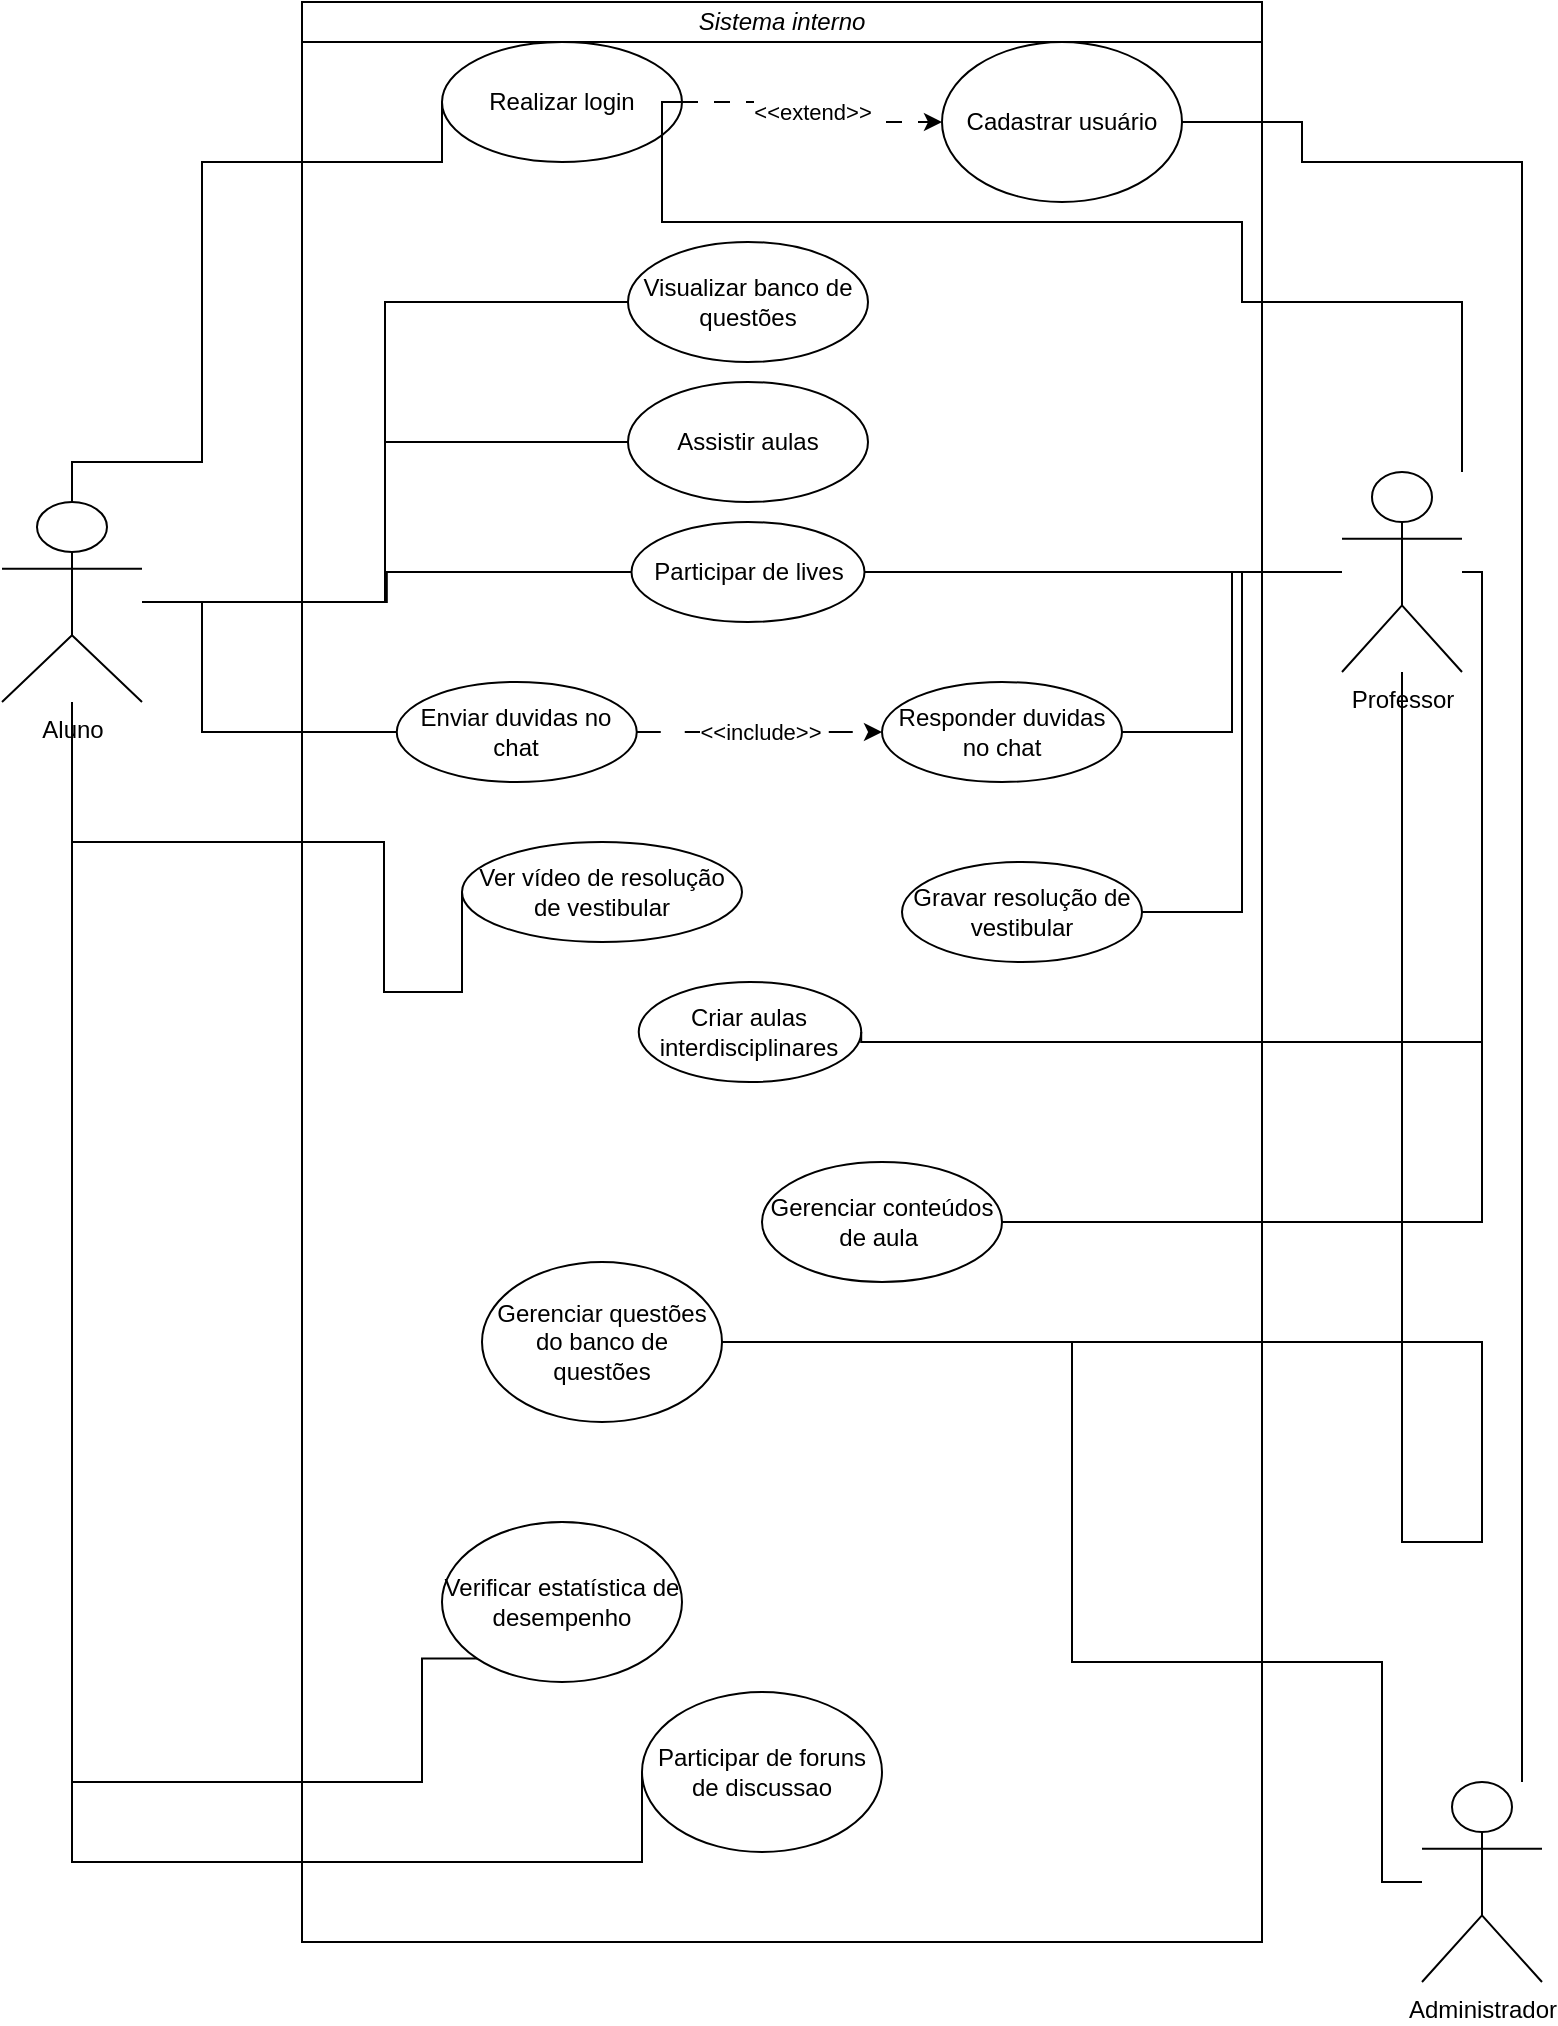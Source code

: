 <mxfile version="24.8.0">
  <diagram name="Página-1" id="e51a0cEEDNVCvmJJ5kB8">
    <mxGraphModel dx="2316" dy="2367" grid="1" gridSize="10" guides="1" tooltips="1" connect="1" arrows="1" fold="1" page="1" pageScale="1" pageWidth="827" pageHeight="1169" background="#FFFFFF" math="0" shadow="0">
      <root>
        <mxCell id="0" />
        <mxCell id="1" parent="0" />
        <mxCell id="pOjfTVnRhu2lNELUSCSo-1" value="Sistema interno" style="swimlane;whiteSpace=wrap;html=1;startSize=20;fontStyle=2" parent="1" vertex="1">
          <mxGeometry x="190" y="-340" width="480" height="970" as="geometry" />
        </mxCell>
        <mxCell id="pOjfTVnRhu2lNELUSCSo-45" value="&amp;lt;&amp;lt;extend&amp;gt;&amp;gt;" style="edgeStyle=orthogonalEdgeStyle;rounded=0;orthogonalLoop=1;jettySize=auto;html=1;entryX=0;entryY=0.5;entryDx=0;entryDy=0;dashed=1;dashPattern=8 8;" parent="pOjfTVnRhu2lNELUSCSo-1" source="pOjfTVnRhu2lNELUSCSo-5" target="pOjfTVnRhu2lNELUSCSo-43" edge="1">
          <mxGeometry relative="1" as="geometry">
            <Array as="points">
              <mxPoint x="255" y="50" />
              <mxPoint x="255" y="60" />
            </Array>
          </mxGeometry>
        </mxCell>
        <mxCell id="pOjfTVnRhu2lNELUSCSo-5" value="Realizar login" style="ellipse;whiteSpace=wrap;html=1;" parent="pOjfTVnRhu2lNELUSCSo-1" vertex="1">
          <mxGeometry x="70" y="20" width="120" height="60" as="geometry" />
        </mxCell>
        <mxCell id="pOjfTVnRhu2lNELUSCSo-6" value="Visualizar banco de questões" style="ellipse;whiteSpace=wrap;html=1;" parent="pOjfTVnRhu2lNELUSCSo-1" vertex="1">
          <mxGeometry x="163" y="120" width="120" height="60" as="geometry" />
        </mxCell>
        <mxCell id="pOjfTVnRhu2lNELUSCSo-7" value="Assistir aulas" style="ellipse;whiteSpace=wrap;html=1;" parent="pOjfTVnRhu2lNELUSCSo-1" vertex="1">
          <mxGeometry x="163" y="190" width="120" height="60" as="geometry" />
        </mxCell>
        <mxCell id="pOjfTVnRhu2lNELUSCSo-8" value="Participar de lives" style="ellipse;whiteSpace=wrap;html=1;" parent="pOjfTVnRhu2lNELUSCSo-1" vertex="1">
          <mxGeometry x="164.75" y="260" width="116.5" height="50" as="geometry" />
        </mxCell>
        <mxCell id="pOjfTVnRhu2lNELUSCSo-27" value="&amp;lt;&amp;lt;include&amp;gt;&amp;gt;" style="edgeStyle=orthogonalEdgeStyle;rounded=0;orthogonalLoop=1;jettySize=auto;html=1;entryX=0;entryY=0.5;entryDx=0;entryDy=0;dashed=1;dashPattern=12 12;" parent="pOjfTVnRhu2lNELUSCSo-1" source="pOjfTVnRhu2lNELUSCSo-10" target="pOjfTVnRhu2lNELUSCSo-11" edge="1">
          <mxGeometry relative="1" as="geometry" />
        </mxCell>
        <mxCell id="pOjfTVnRhu2lNELUSCSo-10" value="Enviar duvidas no chat" style="ellipse;whiteSpace=wrap;html=1;" parent="pOjfTVnRhu2lNELUSCSo-1" vertex="1">
          <mxGeometry x="47.38" y="340" width="120" height="50" as="geometry" />
        </mxCell>
        <mxCell id="pOjfTVnRhu2lNELUSCSo-11" value="Responder duvidas no chat" style="ellipse;whiteSpace=wrap;html=1;" parent="pOjfTVnRhu2lNELUSCSo-1" vertex="1">
          <mxGeometry x="290" y="340" width="120" height="50" as="geometry" />
        </mxCell>
        <mxCell id="pOjfTVnRhu2lNELUSCSo-12" value="Ver vídeo de resolução de vestibular" style="ellipse;whiteSpace=wrap;html=1;" parent="pOjfTVnRhu2lNELUSCSo-1" vertex="1">
          <mxGeometry x="80" y="420" width="140" height="50" as="geometry" />
        </mxCell>
        <mxCell id="pOjfTVnRhu2lNELUSCSo-13" value="Criar aulas interdisciplinares" style="ellipse;whiteSpace=wrap;html=1;" parent="pOjfTVnRhu2lNELUSCSo-1" vertex="1">
          <mxGeometry x="168.37" y="490" width="111.25" height="50" as="geometry" />
        </mxCell>
        <mxCell id="pOjfTVnRhu2lNELUSCSo-14" value="Gerenciar conteúdos de aula&amp;nbsp;" style="ellipse;whiteSpace=wrap;html=1;" parent="pOjfTVnRhu2lNELUSCSo-1" vertex="1">
          <mxGeometry x="230" y="580" width="120" height="60" as="geometry" />
        </mxCell>
        <mxCell id="pOjfTVnRhu2lNELUSCSo-15" value="Gerenciar questões do banco de questões" style="ellipse;whiteSpace=wrap;html=1;" parent="pOjfTVnRhu2lNELUSCSo-1" vertex="1">
          <mxGeometry x="90" y="630" width="120" height="80" as="geometry" />
        </mxCell>
        <mxCell id="pOjfTVnRhu2lNELUSCSo-16" value="Verificar estatística de desempenho" style="ellipse;whiteSpace=wrap;html=1;" parent="pOjfTVnRhu2lNELUSCSo-1" vertex="1">
          <mxGeometry x="70" y="760" width="120" height="80" as="geometry" />
        </mxCell>
        <mxCell id="pOjfTVnRhu2lNELUSCSo-17" value="Participar de foruns de discussao" style="ellipse;whiteSpace=wrap;html=1;" parent="pOjfTVnRhu2lNELUSCSo-1" vertex="1">
          <mxGeometry x="170" y="845" width="120" height="80" as="geometry" />
        </mxCell>
        <mxCell id="pOjfTVnRhu2lNELUSCSo-31" value="Gravar resolução de vestibular" style="ellipse;whiteSpace=wrap;html=1;" parent="pOjfTVnRhu2lNELUSCSo-1" vertex="1">
          <mxGeometry x="300" y="430" width="120" height="50" as="geometry" />
        </mxCell>
        <mxCell id="pOjfTVnRhu2lNELUSCSo-43" value="Cadastrar usuário" style="ellipse;whiteSpace=wrap;html=1;" parent="pOjfTVnRhu2lNELUSCSo-1" vertex="1">
          <mxGeometry x="320" y="20" width="120" height="80" as="geometry" />
        </mxCell>
        <mxCell id="pOjfTVnRhu2lNELUSCSo-21" style="edgeStyle=orthogonalEdgeStyle;rounded=0;orthogonalLoop=1;jettySize=auto;html=1;entryX=1;entryY=0.5;entryDx=0;entryDy=0;endArrow=none;endFill=0;" parent="1" source="pOjfTVnRhu2lNELUSCSo-2" target="pOjfTVnRhu2lNELUSCSo-5" edge="1">
          <mxGeometry relative="1" as="geometry">
            <Array as="points">
              <mxPoint x="770" y="-190" />
              <mxPoint x="660" y="-190" />
              <mxPoint x="660" y="-230" />
              <mxPoint x="370" y="-230" />
              <mxPoint x="370" y="-290" />
            </Array>
          </mxGeometry>
        </mxCell>
        <mxCell id="pOjfTVnRhu2lNELUSCSo-25" style="edgeStyle=orthogonalEdgeStyle;rounded=0;orthogonalLoop=1;jettySize=auto;html=1;entryX=1;entryY=0.5;entryDx=0;entryDy=0;endArrow=none;endFill=0;" parent="1" source="pOjfTVnRhu2lNELUSCSo-2" target="pOjfTVnRhu2lNELUSCSo-8" edge="1">
          <mxGeometry relative="1" as="geometry" />
        </mxCell>
        <mxCell id="pOjfTVnRhu2lNELUSCSo-29" style="edgeStyle=orthogonalEdgeStyle;rounded=0;orthogonalLoop=1;jettySize=auto;html=1;entryX=1;entryY=0.5;entryDx=0;entryDy=0;endArrow=none;endFill=0;" parent="1" source="pOjfTVnRhu2lNELUSCSo-2" target="pOjfTVnRhu2lNELUSCSo-11" edge="1">
          <mxGeometry relative="1" as="geometry" />
        </mxCell>
        <mxCell id="pOjfTVnRhu2lNELUSCSo-33" style="edgeStyle=orthogonalEdgeStyle;rounded=0;orthogonalLoop=1;jettySize=auto;html=1;entryX=1;entryY=0.5;entryDx=0;entryDy=0;endArrow=none;endFill=0;" parent="1" source="pOjfTVnRhu2lNELUSCSo-2" target="pOjfTVnRhu2lNELUSCSo-31" edge="1">
          <mxGeometry relative="1" as="geometry" />
        </mxCell>
        <mxCell id="pOjfTVnRhu2lNELUSCSo-35" style="edgeStyle=orthogonalEdgeStyle;rounded=0;orthogonalLoop=1;jettySize=auto;html=1;entryX=1;entryY=0.5;entryDx=0;entryDy=0;endArrow=none;endFill=0;" parent="1" source="pOjfTVnRhu2lNELUSCSo-2" target="pOjfTVnRhu2lNELUSCSo-13" edge="1">
          <mxGeometry relative="1" as="geometry">
            <Array as="points">
              <mxPoint x="780" y="180" />
              <mxPoint x="470" y="180" />
            </Array>
          </mxGeometry>
        </mxCell>
        <mxCell id="pOjfTVnRhu2lNELUSCSo-36" style="edgeStyle=orthogonalEdgeStyle;rounded=0;orthogonalLoop=1;jettySize=auto;html=1;entryX=1;entryY=0.5;entryDx=0;entryDy=0;endArrow=none;endFill=0;" parent="1" source="pOjfTVnRhu2lNELUSCSo-2" target="pOjfTVnRhu2lNELUSCSo-14" edge="1">
          <mxGeometry relative="1" as="geometry">
            <Array as="points">
              <mxPoint x="780" y="270" />
            </Array>
          </mxGeometry>
        </mxCell>
        <mxCell id="pOjfTVnRhu2lNELUSCSo-38" style="edgeStyle=orthogonalEdgeStyle;rounded=0;orthogonalLoop=1;jettySize=auto;html=1;entryX=1;entryY=0.5;entryDx=0;entryDy=0;endArrow=none;endFill=0;" parent="1" source="pOjfTVnRhu2lNELUSCSo-2" target="pOjfTVnRhu2lNELUSCSo-15" edge="1">
          <mxGeometry relative="1" as="geometry">
            <Array as="points">
              <mxPoint x="780" y="430" />
            </Array>
          </mxGeometry>
        </mxCell>
        <mxCell id="pOjfTVnRhu2lNELUSCSo-2" value="Professor" style="shape=umlActor;verticalLabelPosition=bottom;verticalAlign=top;html=1;outlineConnect=0;" parent="1" vertex="1">
          <mxGeometry x="710" y="-105" width="60" height="100" as="geometry" />
        </mxCell>
        <mxCell id="pOjfTVnRhu2lNELUSCSo-40" style="edgeStyle=orthogonalEdgeStyle;rounded=0;orthogonalLoop=1;jettySize=auto;html=1;entryX=1;entryY=0.5;entryDx=0;entryDy=0;endArrow=none;endFill=0;" parent="1" source="pOjfTVnRhu2lNELUSCSo-3" target="pOjfTVnRhu2lNELUSCSo-15" edge="1">
          <mxGeometry relative="1" as="geometry">
            <Array as="points">
              <mxPoint x="730" y="600" />
              <mxPoint x="730" y="490" />
              <mxPoint x="575" y="490" />
              <mxPoint x="575" y="330" />
            </Array>
          </mxGeometry>
        </mxCell>
        <mxCell id="pOjfTVnRhu2lNELUSCSo-44" style="edgeStyle=orthogonalEdgeStyle;rounded=0;orthogonalLoop=1;jettySize=auto;html=1;entryX=1;entryY=0.5;entryDx=0;entryDy=0;endArrow=none;endFill=0;" parent="1" source="pOjfTVnRhu2lNELUSCSo-3" target="pOjfTVnRhu2lNELUSCSo-43" edge="1">
          <mxGeometry relative="1" as="geometry">
            <Array as="points">
              <mxPoint x="800" y="-260" />
              <mxPoint x="690" y="-260" />
              <mxPoint x="690" y="-280" />
            </Array>
          </mxGeometry>
        </mxCell>
        <mxCell id="pOjfTVnRhu2lNELUSCSo-3" value="Administrador" style="shape=umlActor;verticalLabelPosition=bottom;verticalAlign=top;html=1;outlineConnect=0;" parent="1" vertex="1">
          <mxGeometry x="750" y="550" width="60" height="100" as="geometry" />
        </mxCell>
        <mxCell id="pOjfTVnRhu2lNELUSCSo-20" style="edgeStyle=orthogonalEdgeStyle;rounded=0;orthogonalLoop=1;jettySize=auto;html=1;entryX=0;entryY=0.5;entryDx=0;entryDy=0;endArrow=none;endFill=0;" parent="1" source="pOjfTVnRhu2lNELUSCSo-4" target="pOjfTVnRhu2lNELUSCSo-5" edge="1">
          <mxGeometry relative="1" as="geometry">
            <Array as="points">
              <mxPoint x="75" y="-110" />
              <mxPoint x="140" y="-110" />
              <mxPoint x="140" y="-260" />
            </Array>
          </mxGeometry>
        </mxCell>
        <mxCell id="pOjfTVnRhu2lNELUSCSo-22" style="edgeStyle=orthogonalEdgeStyle;rounded=0;orthogonalLoop=1;jettySize=auto;html=1;entryX=0;entryY=0.5;entryDx=0;entryDy=0;endArrow=none;endFill=0;" parent="1" source="pOjfTVnRhu2lNELUSCSo-4" target="pOjfTVnRhu2lNELUSCSo-6" edge="1">
          <mxGeometry relative="1" as="geometry" />
        </mxCell>
        <mxCell id="pOjfTVnRhu2lNELUSCSo-23" style="edgeStyle=orthogonalEdgeStyle;rounded=0;orthogonalLoop=1;jettySize=auto;html=1;entryX=0;entryY=0.5;entryDx=0;entryDy=0;endArrow=none;endFill=0;" parent="1" source="pOjfTVnRhu2lNELUSCSo-4" target="pOjfTVnRhu2lNELUSCSo-7" edge="1">
          <mxGeometry relative="1" as="geometry" />
        </mxCell>
        <mxCell id="pOjfTVnRhu2lNELUSCSo-24" style="edgeStyle=orthogonalEdgeStyle;rounded=0;orthogonalLoop=1;jettySize=auto;html=1;entryX=0;entryY=0.5;entryDx=0;entryDy=0;endArrow=none;endFill=0;" parent="1" source="pOjfTVnRhu2lNELUSCSo-4" target="pOjfTVnRhu2lNELUSCSo-8" edge="1">
          <mxGeometry relative="1" as="geometry" />
        </mxCell>
        <mxCell id="pOjfTVnRhu2lNELUSCSo-28" style="edgeStyle=orthogonalEdgeStyle;rounded=0;orthogonalLoop=1;jettySize=auto;html=1;entryX=0;entryY=0.5;entryDx=0;entryDy=0;endArrow=none;endFill=0;" parent="1" source="pOjfTVnRhu2lNELUSCSo-4" target="pOjfTVnRhu2lNELUSCSo-10" edge="1">
          <mxGeometry relative="1" as="geometry">
            <Array as="points">
              <mxPoint x="140" y="-40" />
              <mxPoint x="140" y="25" />
            </Array>
          </mxGeometry>
        </mxCell>
        <mxCell id="pOjfTVnRhu2lNELUSCSo-30" style="edgeStyle=orthogonalEdgeStyle;rounded=0;orthogonalLoop=1;jettySize=auto;html=1;entryX=0;entryY=0.5;entryDx=0;entryDy=0;endArrow=none;endFill=0;" parent="1" source="pOjfTVnRhu2lNELUSCSo-4" target="pOjfTVnRhu2lNELUSCSo-12" edge="1">
          <mxGeometry relative="1" as="geometry">
            <Array as="points">
              <mxPoint x="75" y="80" />
              <mxPoint x="231" y="80" />
              <mxPoint x="231" y="155" />
            </Array>
          </mxGeometry>
        </mxCell>
        <mxCell id="pOjfTVnRhu2lNELUSCSo-41" style="edgeStyle=orthogonalEdgeStyle;rounded=0;orthogonalLoop=1;jettySize=auto;html=1;entryX=0;entryY=1;entryDx=0;entryDy=0;endArrow=none;endFill=0;" parent="1" source="pOjfTVnRhu2lNELUSCSo-4" target="pOjfTVnRhu2lNELUSCSo-16" edge="1">
          <mxGeometry relative="1" as="geometry">
            <mxPoint x="350" y="550" as="targetPoint" />
            <Array as="points">
              <mxPoint x="75" y="550" />
              <mxPoint x="250" y="550" />
              <mxPoint x="250" y="488" />
            </Array>
          </mxGeometry>
        </mxCell>
        <mxCell id="pOjfTVnRhu2lNELUSCSo-42" style="edgeStyle=orthogonalEdgeStyle;rounded=0;orthogonalLoop=1;jettySize=auto;html=1;entryX=0;entryY=0.5;entryDx=0;entryDy=0;endArrow=none;endFill=0;" parent="1" source="pOjfTVnRhu2lNELUSCSo-4" target="pOjfTVnRhu2lNELUSCSo-17" edge="1">
          <mxGeometry relative="1" as="geometry">
            <Array as="points">
              <mxPoint x="75" y="590" />
              <mxPoint x="360" y="590" />
            </Array>
          </mxGeometry>
        </mxCell>
        <mxCell id="pOjfTVnRhu2lNELUSCSo-4" value="Aluno" style="shape=umlActor;verticalLabelPosition=bottom;verticalAlign=top;html=1;outlineConnect=0;" parent="1" vertex="1">
          <mxGeometry x="40" y="-90" width="70" height="100" as="geometry" />
        </mxCell>
      </root>
    </mxGraphModel>
  </diagram>
</mxfile>
